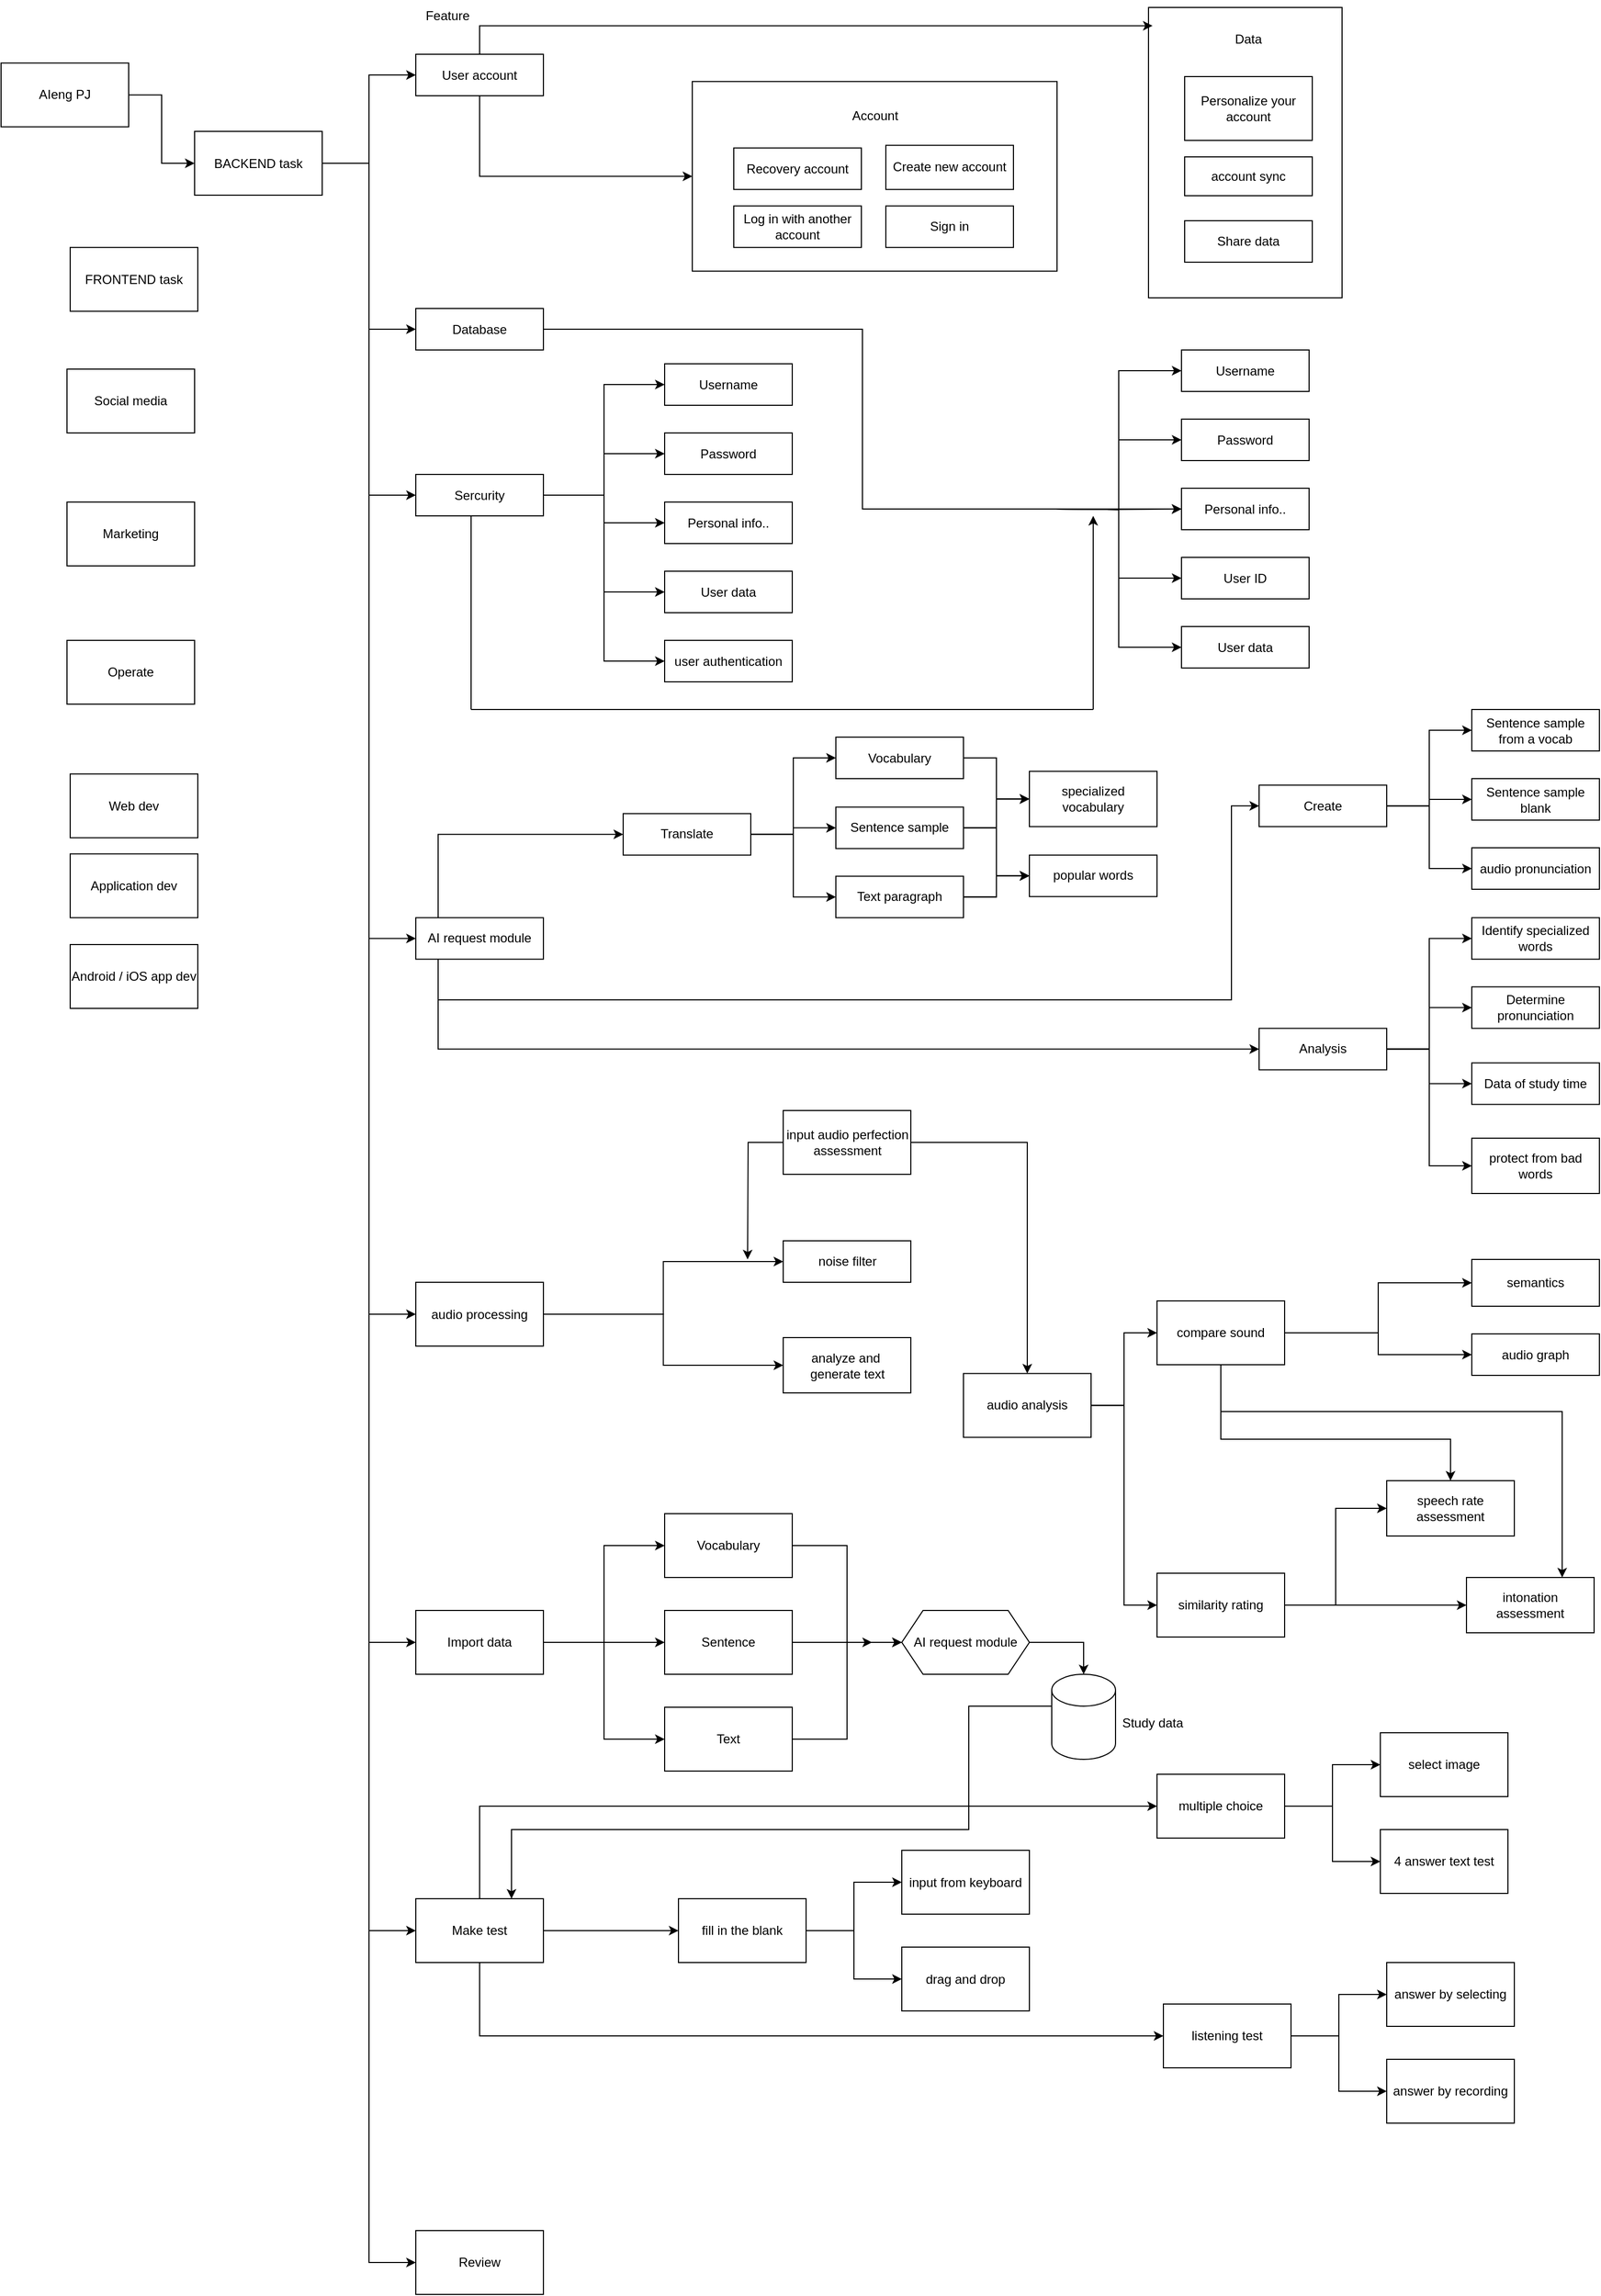 <mxfile version="24.7.5">
  <diagram name="Trang-1" id="QdVctuVh_ac5PN6VSOF_">
    <mxGraphModel grid="1" page="1" gridSize="13" guides="1" tooltips="1" connect="1" arrows="1" fold="1" pageScale="1" pageWidth="1654" pageHeight="2336" math="0" shadow="0">
      <root>
        <mxCell id="0" />
        <mxCell id="1" parent="0" />
        <mxCell id="PVKdWnAXme9dXzBZIidb-54" value="" style="rounded=0;whiteSpace=wrap;html=1;" vertex="1" parent="1">
          <mxGeometry x="676" y="98.63" width="343" height="178.25" as="geometry" />
        </mxCell>
        <mxCell id="PVKdWnAXme9dXzBZIidb-53" value="" style="rounded=0;whiteSpace=wrap;html=1;" vertex="1" parent="1">
          <mxGeometry x="1105" y="29" width="182" height="273" as="geometry" />
        </mxCell>
        <mxCell id="PVKdWnAXme9dXzBZIidb-100" style="edgeStyle=orthogonalEdgeStyle;rounded=0;orthogonalLoop=1;jettySize=auto;html=1;entryX=0;entryY=0.5;entryDx=0;entryDy=0;" edge="1" parent="1" source="PVKdWnAXme9dXzBZIidb-1" target="PVKdWnAXme9dXzBZIidb-2">
          <mxGeometry relative="1" as="geometry" />
        </mxCell>
        <mxCell id="PVKdWnAXme9dXzBZIidb-1" value="AIeng PJ" style="rounded=0;whiteSpace=wrap;html=1;" vertex="1" parent="1">
          <mxGeometry x="26" y="81.25" width="120" height="60" as="geometry" />
        </mxCell>
        <mxCell id="PVKdWnAXme9dXzBZIidb-18" style="edgeStyle=orthogonalEdgeStyle;rounded=0;orthogonalLoop=1;jettySize=auto;html=1;entryX=0;entryY=0.5;entryDx=0;entryDy=0;" edge="1" parent="1" source="PVKdWnAXme9dXzBZIidb-2" target="PVKdWnAXme9dXzBZIidb-4">
          <mxGeometry relative="1" as="geometry" />
        </mxCell>
        <mxCell id="PVKdWnAXme9dXzBZIidb-19" style="edgeStyle=orthogonalEdgeStyle;rounded=0;orthogonalLoop=1;jettySize=auto;html=1;entryX=0;entryY=0.5;entryDx=0;entryDy=0;" edge="1" parent="1" source="PVKdWnAXme9dXzBZIidb-2" target="PVKdWnAXme9dXzBZIidb-5">
          <mxGeometry relative="1" as="geometry" />
        </mxCell>
        <mxCell id="PVKdWnAXme9dXzBZIidb-21" style="edgeStyle=orthogonalEdgeStyle;rounded=0;orthogonalLoop=1;jettySize=auto;html=1;entryX=0;entryY=0.5;entryDx=0;entryDy=0;" edge="1" parent="1" source="PVKdWnAXme9dXzBZIidb-2" target="PVKdWnAXme9dXzBZIidb-8">
          <mxGeometry relative="1" as="geometry" />
        </mxCell>
        <mxCell id="PVKdWnAXme9dXzBZIidb-129" style="edgeStyle=orthogonalEdgeStyle;rounded=0;orthogonalLoop=1;jettySize=auto;html=1;entryX=0;entryY=0.5;entryDx=0;entryDy=0;" edge="1" parent="1" source="PVKdWnAXme9dXzBZIidb-2" target="PVKdWnAXme9dXzBZIidb-105">
          <mxGeometry relative="1" as="geometry" />
        </mxCell>
        <mxCell id="PVKdWnAXme9dXzBZIidb-135" style="edgeStyle=orthogonalEdgeStyle;rounded=0;orthogonalLoop=1;jettySize=auto;html=1;entryX=0;entryY=0.5;entryDx=0;entryDy=0;" edge="1" parent="1" source="PVKdWnAXme9dXzBZIidb-2" target="PVKdWnAXme9dXzBZIidb-134">
          <mxGeometry relative="1" as="geometry" />
        </mxCell>
        <mxCell id="PVKdWnAXme9dXzBZIidb-144" style="edgeStyle=orthogonalEdgeStyle;rounded=0;orthogonalLoop=1;jettySize=auto;html=1;entryX=0;entryY=0.5;entryDx=0;entryDy=0;" edge="1" parent="1" source="PVKdWnAXme9dXzBZIidb-2" target="PVKdWnAXme9dXzBZIidb-137">
          <mxGeometry relative="1" as="geometry" />
        </mxCell>
        <mxCell id="PVKdWnAXme9dXzBZIidb-169" style="edgeStyle=orthogonalEdgeStyle;rounded=0;orthogonalLoop=1;jettySize=auto;html=1;entryX=0;entryY=0.5;entryDx=0;entryDy=0;" edge="1" parent="1" source="PVKdWnAXme9dXzBZIidb-2" target="PVKdWnAXme9dXzBZIidb-149">
          <mxGeometry relative="1" as="geometry" />
        </mxCell>
        <mxCell id="PVKdWnAXme9dXzBZIidb-181" style="edgeStyle=orthogonalEdgeStyle;rounded=0;orthogonalLoop=1;jettySize=auto;html=1;entryX=0;entryY=0.5;entryDx=0;entryDy=0;" edge="1" parent="1" source="PVKdWnAXme9dXzBZIidb-2" target="PVKdWnAXme9dXzBZIidb-180">
          <mxGeometry relative="1" as="geometry" />
        </mxCell>
        <mxCell id="PVKdWnAXme9dXzBZIidb-2" value="BACKEND task" style="rounded=0;whiteSpace=wrap;html=1;" vertex="1" parent="1">
          <mxGeometry x="208" y="145.5" width="120" height="60" as="geometry" />
        </mxCell>
        <mxCell id="PVKdWnAXme9dXzBZIidb-3" value="FRONT&lt;span style=&quot;background-color: initial;&quot;&gt;END task&lt;/span&gt;" style="rounded=0;whiteSpace=wrap;html=1;" vertex="1" parent="1">
          <mxGeometry x="91" y="254.63" width="120" height="60" as="geometry" />
        </mxCell>
        <mxCell id="PVKdWnAXme9dXzBZIidb-57" style="edgeStyle=orthogonalEdgeStyle;rounded=0;orthogonalLoop=1;jettySize=auto;html=1;entryX=0.021;entryY=0.063;entryDx=0;entryDy=0;entryPerimeter=0;" edge="1" parent="1" source="PVKdWnAXme9dXzBZIidb-4" target="PVKdWnAXme9dXzBZIidb-53">
          <mxGeometry relative="1" as="geometry">
            <Array as="points">
              <mxPoint x="476" y="46" />
            </Array>
          </mxGeometry>
        </mxCell>
        <mxCell id="PVKdWnAXme9dXzBZIidb-58" style="edgeStyle=orthogonalEdgeStyle;rounded=0;orthogonalLoop=1;jettySize=auto;html=1;entryX=0;entryY=0.5;entryDx=0;entryDy=0;" edge="1" parent="1" source="PVKdWnAXme9dXzBZIidb-4" target="PVKdWnAXme9dXzBZIidb-54">
          <mxGeometry relative="1" as="geometry">
            <Array as="points">
              <mxPoint x="476" y="188" />
            </Array>
          </mxGeometry>
        </mxCell>
        <mxCell id="PVKdWnAXme9dXzBZIidb-4" value="User account" style="rounded=0;whiteSpace=wrap;html=1;" vertex="1" parent="1">
          <mxGeometry x="416" y="73" width="120" height="39" as="geometry" />
        </mxCell>
        <mxCell id="PVKdWnAXme9dXzBZIidb-63" style="edgeStyle=orthogonalEdgeStyle;rounded=0;orthogonalLoop=1;jettySize=auto;html=1;entryX=0;entryY=0.5;entryDx=0;entryDy=0;" edge="1" parent="1" source="PVKdWnAXme9dXzBZIidb-5" target="PVKdWnAXme9dXzBZIidb-59">
          <mxGeometry relative="1" as="geometry" />
        </mxCell>
        <mxCell id="PVKdWnAXme9dXzBZIidb-64" style="edgeStyle=orthogonalEdgeStyle;rounded=0;orthogonalLoop=1;jettySize=auto;html=1;entryX=0;entryY=0.5;entryDx=0;entryDy=0;" edge="1" parent="1" source="PVKdWnAXme9dXzBZIidb-5" target="PVKdWnAXme9dXzBZIidb-60">
          <mxGeometry relative="1" as="geometry" />
        </mxCell>
        <mxCell id="PVKdWnAXme9dXzBZIidb-65" style="edgeStyle=orthogonalEdgeStyle;rounded=0;orthogonalLoop=1;jettySize=auto;html=1;entryX=0;entryY=0.5;entryDx=0;entryDy=0;" edge="1" parent="1" source="PVKdWnAXme9dXzBZIidb-5" target="PVKdWnAXme9dXzBZIidb-61">
          <mxGeometry relative="1" as="geometry" />
        </mxCell>
        <mxCell id="PVKdWnAXme9dXzBZIidb-66" style="edgeStyle=orthogonalEdgeStyle;rounded=0;orthogonalLoop=1;jettySize=auto;html=1;entryX=0;entryY=0.5;entryDx=0;entryDy=0;" edge="1" parent="1" source="PVKdWnAXme9dXzBZIidb-5" target="PVKdWnAXme9dXzBZIidb-62">
          <mxGeometry relative="1" as="geometry" />
        </mxCell>
        <mxCell id="PVKdWnAXme9dXzBZIidb-82" style="edgeStyle=orthogonalEdgeStyle;rounded=0;orthogonalLoop=1;jettySize=auto;html=1;entryX=0;entryY=0.5;entryDx=0;entryDy=0;" edge="1" parent="1" source="PVKdWnAXme9dXzBZIidb-5" target="PVKdWnAXme9dXzBZIidb-81">
          <mxGeometry relative="1" as="geometry" />
        </mxCell>
        <mxCell id="PVKdWnAXme9dXzBZIidb-5" value="Sercurity" style="rounded=0;whiteSpace=wrap;html=1;" vertex="1" parent="1">
          <mxGeometry x="416" y="468" width="120" height="39" as="geometry" />
        </mxCell>
        <mxCell id="PVKdWnAXme9dXzBZIidb-6" value="Feature" style="text;html=1;align=center;verticalAlign=middle;whiteSpace=wrap;rounded=0;" vertex="1" parent="1">
          <mxGeometry x="416" y="22" width="60" height="30" as="geometry" />
        </mxCell>
        <mxCell id="PVKdWnAXme9dXzBZIidb-76" value="" style="edgeStyle=orthogonalEdgeStyle;rounded=0;orthogonalLoop=1;jettySize=auto;html=1;" edge="1" parent="1" target="PVKdWnAXme9dXzBZIidb-73">
          <mxGeometry relative="1" as="geometry">
            <mxPoint x="1017" y="500.5" as="sourcePoint" />
          </mxGeometry>
        </mxCell>
        <mxCell id="PVKdWnAXme9dXzBZIidb-77" style="edgeStyle=orthogonalEdgeStyle;rounded=0;orthogonalLoop=1;jettySize=auto;html=1;entryX=0;entryY=0.5;entryDx=0;entryDy=0;" edge="1" parent="1" target="PVKdWnAXme9dXzBZIidb-72">
          <mxGeometry relative="1" as="geometry">
            <mxPoint x="1017" y="500.556" as="sourcePoint" />
          </mxGeometry>
        </mxCell>
        <mxCell id="PVKdWnAXme9dXzBZIidb-78" style="edgeStyle=orthogonalEdgeStyle;rounded=0;orthogonalLoop=1;jettySize=auto;html=1;entryX=0;entryY=0.5;entryDx=0;entryDy=0;" edge="1" parent="1" target="PVKdWnAXme9dXzBZIidb-71">
          <mxGeometry relative="1" as="geometry">
            <mxPoint x="1017" y="500.556" as="sourcePoint" />
          </mxGeometry>
        </mxCell>
        <mxCell id="PVKdWnAXme9dXzBZIidb-79" style="edgeStyle=orthogonalEdgeStyle;rounded=0;orthogonalLoop=1;jettySize=auto;html=1;entryX=0;entryY=0.5;entryDx=0;entryDy=0;" edge="1" parent="1" target="PVKdWnAXme9dXzBZIidb-74">
          <mxGeometry relative="1" as="geometry">
            <mxPoint x="1017" y="500.556" as="sourcePoint" />
          </mxGeometry>
        </mxCell>
        <mxCell id="PVKdWnAXme9dXzBZIidb-80" style="edgeStyle=orthogonalEdgeStyle;rounded=0;orthogonalLoop=1;jettySize=auto;html=1;entryX=0;entryY=0.5;entryDx=0;entryDy=0;" edge="1" parent="1" target="PVKdWnAXme9dXzBZIidb-75">
          <mxGeometry relative="1" as="geometry">
            <mxPoint x="1017" y="500.556" as="sourcePoint" />
          </mxGeometry>
        </mxCell>
        <mxCell id="PVKdWnAXme9dXzBZIidb-22" style="edgeStyle=orthogonalEdgeStyle;rounded=0;orthogonalLoop=1;jettySize=auto;html=1;entryX=0;entryY=0.5;entryDx=0;entryDy=0;" edge="1" parent="1" source="PVKdWnAXme9dXzBZIidb-8" target="PVKdWnAXme9dXzBZIidb-9">
          <mxGeometry relative="1" as="geometry">
            <Array as="points">
              <mxPoint x="437" y="806" />
            </Array>
          </mxGeometry>
        </mxCell>
        <mxCell id="PVKdWnAXme9dXzBZIidb-23" style="edgeStyle=orthogonalEdgeStyle;rounded=0;orthogonalLoop=1;jettySize=auto;html=1;entryX=0;entryY=0.5;entryDx=0;entryDy=0;" edge="1" parent="1" source="PVKdWnAXme9dXzBZIidb-8" target="PVKdWnAXme9dXzBZIidb-13">
          <mxGeometry relative="1" as="geometry">
            <Array as="points">
              <mxPoint x="437" y="962" />
              <mxPoint x="1183" y="962" />
              <mxPoint x="1183" y="780" />
            </Array>
          </mxGeometry>
        </mxCell>
        <mxCell id="PVKdWnAXme9dXzBZIidb-38" style="edgeStyle=orthogonalEdgeStyle;rounded=0;orthogonalLoop=1;jettySize=auto;html=1;entryX=0;entryY=0.5;entryDx=0;entryDy=0;" edge="1" parent="1" source="PVKdWnAXme9dXzBZIidb-8" target="PVKdWnAXme9dXzBZIidb-34">
          <mxGeometry relative="1" as="geometry">
            <Array as="points">
              <mxPoint x="437" y="1008" />
            </Array>
          </mxGeometry>
        </mxCell>
        <mxCell id="PVKdWnAXme9dXzBZIidb-8" value="AI request module" style="rounded=0;whiteSpace=wrap;html=1;" vertex="1" parent="1">
          <mxGeometry x="416" y="884.75" width="120" height="39" as="geometry" />
        </mxCell>
        <mxCell id="PVKdWnAXme9dXzBZIidb-25" style="edgeStyle=orthogonalEdgeStyle;rounded=0;orthogonalLoop=1;jettySize=auto;html=1;entryX=0;entryY=0.5;entryDx=0;entryDy=0;" edge="1" parent="1" source="PVKdWnAXme9dXzBZIidb-9" target="PVKdWnAXme9dXzBZIidb-11">
          <mxGeometry relative="1" as="geometry" />
        </mxCell>
        <mxCell id="PVKdWnAXme9dXzBZIidb-26" style="edgeStyle=orthogonalEdgeStyle;rounded=0;orthogonalLoop=1;jettySize=auto;html=1;entryX=0;entryY=0.5;entryDx=0;entryDy=0;" edge="1" parent="1" source="PVKdWnAXme9dXzBZIidb-9" target="PVKdWnAXme9dXzBZIidb-12">
          <mxGeometry relative="1" as="geometry" />
        </mxCell>
        <mxCell id="PVKdWnAXme9dXzBZIidb-42" style="edgeStyle=orthogonalEdgeStyle;rounded=0;orthogonalLoop=1;jettySize=auto;html=1;entryX=0;entryY=0.5;entryDx=0;entryDy=0;" edge="1" parent="1" source="PVKdWnAXme9dXzBZIidb-9" target="PVKdWnAXme9dXzBZIidb-10">
          <mxGeometry relative="1" as="geometry" />
        </mxCell>
        <mxCell id="PVKdWnAXme9dXzBZIidb-9" value="Translate" style="rounded=0;whiteSpace=wrap;html=1;" vertex="1" parent="1">
          <mxGeometry x="611" y="786.88" width="120" height="39" as="geometry" />
        </mxCell>
        <mxCell id="PVKdWnAXme9dXzBZIidb-87" style="edgeStyle=orthogonalEdgeStyle;rounded=0;orthogonalLoop=1;jettySize=auto;html=1;" edge="1" parent="1" source="PVKdWnAXme9dXzBZIidb-10" target="PVKdWnAXme9dXzBZIidb-85">
          <mxGeometry relative="1" as="geometry" />
        </mxCell>
        <mxCell id="PVKdWnAXme9dXzBZIidb-88" style="edgeStyle=orthogonalEdgeStyle;rounded=0;orthogonalLoop=1;jettySize=auto;html=1;entryX=0;entryY=0.5;entryDx=0;entryDy=0;" edge="1" parent="1" source="PVKdWnAXme9dXzBZIidb-10" target="PVKdWnAXme9dXzBZIidb-86">
          <mxGeometry relative="1" as="geometry" />
        </mxCell>
        <mxCell id="PVKdWnAXme9dXzBZIidb-10" value="Vocabulary" style="rounded=0;whiteSpace=wrap;html=1;" vertex="1" parent="1">
          <mxGeometry x="811" y="715" width="120" height="39" as="geometry" />
        </mxCell>
        <mxCell id="PVKdWnAXme9dXzBZIidb-89" style="edgeStyle=orthogonalEdgeStyle;rounded=0;orthogonalLoop=1;jettySize=auto;html=1;entryX=0;entryY=0.5;entryDx=0;entryDy=0;" edge="1" parent="1" source="PVKdWnAXme9dXzBZIidb-11" target="PVKdWnAXme9dXzBZIidb-85">
          <mxGeometry relative="1" as="geometry" />
        </mxCell>
        <mxCell id="PVKdWnAXme9dXzBZIidb-90" style="edgeStyle=orthogonalEdgeStyle;rounded=0;orthogonalLoop=1;jettySize=auto;html=1;entryX=0;entryY=0.5;entryDx=0;entryDy=0;" edge="1" parent="1" source="PVKdWnAXme9dXzBZIidb-11" target="PVKdWnAXme9dXzBZIidb-86">
          <mxGeometry relative="1" as="geometry" />
        </mxCell>
        <mxCell id="PVKdWnAXme9dXzBZIidb-11" value="Sentence sample" style="rounded=0;whiteSpace=wrap;html=1;" vertex="1" parent="1">
          <mxGeometry x="811" y="780.75" width="120" height="39" as="geometry" />
        </mxCell>
        <mxCell id="PVKdWnAXme9dXzBZIidb-91" style="edgeStyle=orthogonalEdgeStyle;rounded=0;orthogonalLoop=1;jettySize=auto;html=1;entryX=0;entryY=0.5;entryDx=0;entryDy=0;" edge="1" parent="1" source="PVKdWnAXme9dXzBZIidb-12" target="PVKdWnAXme9dXzBZIidb-86">
          <mxGeometry relative="1" as="geometry" />
        </mxCell>
        <mxCell id="PVKdWnAXme9dXzBZIidb-92" style="edgeStyle=orthogonalEdgeStyle;rounded=0;orthogonalLoop=1;jettySize=auto;html=1;entryX=0;entryY=0.5;entryDx=0;entryDy=0;" edge="1" parent="1" source="PVKdWnAXme9dXzBZIidb-12" target="PVKdWnAXme9dXzBZIidb-85">
          <mxGeometry relative="1" as="geometry" />
        </mxCell>
        <mxCell id="PVKdWnAXme9dXzBZIidb-12" value="Text paragraph" style="rounded=0;whiteSpace=wrap;html=1;" vertex="1" parent="1">
          <mxGeometry x="811" y="845.75" width="120" height="39" as="geometry" />
        </mxCell>
        <mxCell id="PVKdWnAXme9dXzBZIidb-27" style="edgeStyle=orthogonalEdgeStyle;rounded=0;orthogonalLoop=1;jettySize=auto;html=1;entryX=0;entryY=0.5;entryDx=0;entryDy=0;" edge="1" parent="1" source="PVKdWnAXme9dXzBZIidb-13" target="PVKdWnAXme9dXzBZIidb-15">
          <mxGeometry relative="1" as="geometry" />
        </mxCell>
        <mxCell id="PVKdWnAXme9dXzBZIidb-28" style="edgeStyle=orthogonalEdgeStyle;rounded=0;orthogonalLoop=1;jettySize=auto;html=1;entryX=0;entryY=0.5;entryDx=0;entryDy=0;" edge="1" parent="1" source="PVKdWnAXme9dXzBZIidb-13" target="PVKdWnAXme9dXzBZIidb-14">
          <mxGeometry relative="1" as="geometry" />
        </mxCell>
        <mxCell id="PVKdWnAXme9dXzBZIidb-29" style="edgeStyle=orthogonalEdgeStyle;rounded=0;orthogonalLoop=1;jettySize=auto;html=1;entryX=0;entryY=0.5;entryDx=0;entryDy=0;" edge="1" parent="1" source="PVKdWnAXme9dXzBZIidb-13" target="PVKdWnAXme9dXzBZIidb-17">
          <mxGeometry relative="1" as="geometry" />
        </mxCell>
        <mxCell id="PVKdWnAXme9dXzBZIidb-13" value="Create" style="rounded=0;whiteSpace=wrap;html=1;" vertex="1" parent="1">
          <mxGeometry x="1209" y="760.13" width="120" height="39" as="geometry" />
        </mxCell>
        <mxCell id="PVKdWnAXme9dXzBZIidb-14" value="Sentence sample&lt;div&gt;from a vocab&lt;/div&gt;" style="rounded=0;whiteSpace=wrap;html=1;" vertex="1" parent="1">
          <mxGeometry x="1409" y="689" width="120" height="39" as="geometry" />
        </mxCell>
        <mxCell id="PVKdWnAXme9dXzBZIidb-15" value="Sentence sample&lt;div&gt;blank&lt;/div&gt;" style="rounded=0;whiteSpace=wrap;html=1;" vertex="1" parent="1">
          <mxGeometry x="1409" y="754" width="120" height="39" as="geometry" />
        </mxCell>
        <mxCell id="PVKdWnAXme9dXzBZIidb-17" value="audio pronunciation" style="rounded=0;whiteSpace=wrap;html=1;" vertex="1" parent="1">
          <mxGeometry x="1409" y="819" width="120" height="39" as="geometry" />
        </mxCell>
        <mxCell id="PVKdWnAXme9dXzBZIidb-30" value="Identify specialized words" style="rounded=0;whiteSpace=wrap;html=1;" vertex="1" parent="1">
          <mxGeometry x="1409" y="884.75" width="120" height="39" as="geometry" />
        </mxCell>
        <mxCell id="PVKdWnAXme9dXzBZIidb-32" value="Determine pronunciation" style="rounded=0;whiteSpace=wrap;html=1;" vertex="1" parent="1">
          <mxGeometry x="1409" y="949.75" width="120" height="39" as="geometry" />
        </mxCell>
        <mxCell id="PVKdWnAXme9dXzBZIidb-35" style="edgeStyle=orthogonalEdgeStyle;rounded=0;orthogonalLoop=1;jettySize=auto;html=1;entryX=0;entryY=0.5;entryDx=0;entryDy=0;" edge="1" parent="1" source="PVKdWnAXme9dXzBZIidb-34" target="PVKdWnAXme9dXzBZIidb-30">
          <mxGeometry relative="1" as="geometry" />
        </mxCell>
        <mxCell id="PVKdWnAXme9dXzBZIidb-36" style="edgeStyle=orthogonalEdgeStyle;rounded=0;orthogonalLoop=1;jettySize=auto;html=1;entryX=0;entryY=0.5;entryDx=0;entryDy=0;" edge="1" parent="1" source="PVKdWnAXme9dXzBZIidb-34" target="PVKdWnAXme9dXzBZIidb-32">
          <mxGeometry relative="1" as="geometry" />
        </mxCell>
        <mxCell id="PVKdWnAXme9dXzBZIidb-41" style="edgeStyle=orthogonalEdgeStyle;rounded=0;orthogonalLoop=1;jettySize=auto;html=1;entryX=0;entryY=0.5;entryDx=0;entryDy=0;" edge="1" parent="1" source="PVKdWnAXme9dXzBZIidb-34" target="PVKdWnAXme9dXzBZIidb-39">
          <mxGeometry relative="1" as="geometry" />
        </mxCell>
        <mxCell id="PVKdWnAXme9dXzBZIidb-84" style="edgeStyle=orthogonalEdgeStyle;rounded=0;orthogonalLoop=1;jettySize=auto;html=1;entryX=0;entryY=0.5;entryDx=0;entryDy=0;" edge="1" parent="1" source="PVKdWnAXme9dXzBZIidb-34" target="PVKdWnAXme9dXzBZIidb-83">
          <mxGeometry relative="1" as="geometry" />
        </mxCell>
        <mxCell id="PVKdWnAXme9dXzBZIidb-34" value="Analysis" style="rounded=0;whiteSpace=wrap;html=1;" vertex="1" parent="1">
          <mxGeometry x="1209" y="988.75" width="120" height="39" as="geometry" />
        </mxCell>
        <mxCell id="PVKdWnAXme9dXzBZIidb-39" value="Data of study time" style="rounded=0;whiteSpace=wrap;html=1;" vertex="1" parent="1">
          <mxGeometry x="1409" y="1021.25" width="120" height="39" as="geometry" />
        </mxCell>
        <mxCell id="PVKdWnAXme9dXzBZIidb-43" value="Create new account" style="rounded=0;whiteSpace=wrap;html=1;" vertex="1" parent="1">
          <mxGeometry x="858" y="158.63" width="120" height="41.5" as="geometry" />
        </mxCell>
        <mxCell id="PVKdWnAXme9dXzBZIidb-44" value="Sign in" style="rounded=0;whiteSpace=wrap;html=1;" vertex="1" parent="1">
          <mxGeometry x="858" y="215.63" width="120" height="39" as="geometry" />
        </mxCell>
        <mxCell id="PVKdWnAXme9dXzBZIidb-45" value="Recovery account" style="rounded=0;whiteSpace=wrap;html=1;" vertex="1" parent="1">
          <mxGeometry x="715" y="161.13" width="120" height="39" as="geometry" />
        </mxCell>
        <mxCell id="PVKdWnAXme9dXzBZIidb-46" value="Log in with another account" style="rounded=0;whiteSpace=wrap;html=1;" vertex="1" parent="1">
          <mxGeometry x="715" y="215.63" width="120" height="39" as="geometry" />
        </mxCell>
        <mxCell id="PVKdWnAXme9dXzBZIidb-47" value="Personalize your account" style="rounded=0;whiteSpace=wrap;html=1;" vertex="1" parent="1">
          <mxGeometry x="1139" y="94" width="120" height="60" as="geometry" />
        </mxCell>
        <mxCell id="PVKdWnAXme9dXzBZIidb-48" value="account sync" style="rounded=0;whiteSpace=wrap;html=1;" vertex="1" parent="1">
          <mxGeometry x="1139" y="169.5" width="120" height="36.5" as="geometry" />
        </mxCell>
        <mxCell id="PVKdWnAXme9dXzBZIidb-49" value="Share data" style="rounded=0;whiteSpace=wrap;html=1;" vertex="1" parent="1">
          <mxGeometry x="1139" y="229.5" width="120" height="39" as="geometry" />
        </mxCell>
        <mxCell id="PVKdWnAXme9dXzBZIidb-55" value="Account" style="text;html=1;align=center;verticalAlign=middle;whiteSpace=wrap;rounded=0;" vertex="1" parent="1">
          <mxGeometry x="807.75" y="116.13" width="79.5" height="30" as="geometry" />
        </mxCell>
        <mxCell id="PVKdWnAXme9dXzBZIidb-56" value="Data" style="text;html=1;align=center;verticalAlign=middle;whiteSpace=wrap;rounded=0;" vertex="1" parent="1">
          <mxGeometry x="1159.25" y="44" width="79.5" height="30" as="geometry" />
        </mxCell>
        <mxCell id="PVKdWnAXme9dXzBZIidb-59" value="Username" style="rounded=0;whiteSpace=wrap;html=1;" vertex="1" parent="1">
          <mxGeometry x="650" y="364" width="120" height="39" as="geometry" />
        </mxCell>
        <mxCell id="PVKdWnAXme9dXzBZIidb-60" value="Password" style="rounded=0;whiteSpace=wrap;html=1;" vertex="1" parent="1">
          <mxGeometry x="650" y="429" width="120" height="39" as="geometry" />
        </mxCell>
        <mxCell id="PVKdWnAXme9dXzBZIidb-61" value="Personal info.." style="rounded=0;whiteSpace=wrap;html=1;" vertex="1" parent="1">
          <mxGeometry x="650" y="494" width="120" height="39" as="geometry" />
        </mxCell>
        <mxCell id="PVKdWnAXme9dXzBZIidb-62" value="User data" style="rounded=0;whiteSpace=wrap;html=1;" vertex="1" parent="1">
          <mxGeometry x="650" y="559" width="120" height="39" as="geometry" />
        </mxCell>
        <mxCell id="PVKdWnAXme9dXzBZIidb-71" value="Username" style="rounded=0;whiteSpace=wrap;html=1;" vertex="1" parent="1">
          <mxGeometry x="1136" y="351" width="120" height="39" as="geometry" />
        </mxCell>
        <mxCell id="PVKdWnAXme9dXzBZIidb-72" value="Password" style="rounded=0;whiteSpace=wrap;html=1;" vertex="1" parent="1">
          <mxGeometry x="1136" y="416" width="120" height="39" as="geometry" />
        </mxCell>
        <mxCell id="PVKdWnAXme9dXzBZIidb-73" value="Personal info.." style="rounded=0;whiteSpace=wrap;html=1;" vertex="1" parent="1">
          <mxGeometry x="1136" y="481" width="120" height="39" as="geometry" />
        </mxCell>
        <mxCell id="PVKdWnAXme9dXzBZIidb-74" value="User ID" style="rounded=0;whiteSpace=wrap;html=1;" vertex="1" parent="1">
          <mxGeometry x="1136" y="546" width="120" height="39" as="geometry" />
        </mxCell>
        <mxCell id="PVKdWnAXme9dXzBZIidb-75" value="User data" style="rounded=0;whiteSpace=wrap;html=1;" vertex="1" parent="1">
          <mxGeometry x="1136" y="611" width="120" height="39" as="geometry" />
        </mxCell>
        <mxCell id="PVKdWnAXme9dXzBZIidb-81" value="user authentication" style="rounded=0;whiteSpace=wrap;html=1;" vertex="1" parent="1">
          <mxGeometry x="650" y="624" width="120" height="39" as="geometry" />
        </mxCell>
        <mxCell id="PVKdWnAXme9dXzBZIidb-83" value="protect from bad words" style="rounded=0;whiteSpace=wrap;html=1;" vertex="1" parent="1">
          <mxGeometry x="1409" y="1092" width="120" height="52" as="geometry" />
        </mxCell>
        <mxCell id="PVKdWnAXme9dXzBZIidb-85" value="specialized vocabulary" style="rounded=0;whiteSpace=wrap;html=1;" vertex="1" parent="1">
          <mxGeometry x="993" y="747.13" width="120" height="52" as="geometry" />
        </mxCell>
        <mxCell id="PVKdWnAXme9dXzBZIidb-86" value="popular words" style="rounded=0;whiteSpace=wrap;html=1;" vertex="1" parent="1">
          <mxGeometry x="993" y="825.88" width="120" height="39" as="geometry" />
        </mxCell>
        <mxCell id="PVKdWnAXme9dXzBZIidb-94" value="" style="endArrow=classic;html=1;rounded=0;" edge="1" parent="1">
          <mxGeometry width="50" height="50" relative="1" as="geometry">
            <mxPoint x="1053" y="689" as="sourcePoint" />
            <mxPoint x="1053" y="507" as="targetPoint" />
          </mxGeometry>
        </mxCell>
        <mxCell id="PVKdWnAXme9dXzBZIidb-98" value="" style="endArrow=none;html=1;rounded=0;" edge="1" parent="1">
          <mxGeometry width="50" height="50" relative="1" as="geometry">
            <mxPoint x="468" y="689" as="sourcePoint" />
            <mxPoint x="1053" y="689" as="targetPoint" />
          </mxGeometry>
        </mxCell>
        <mxCell id="PVKdWnAXme9dXzBZIidb-99" value="" style="endArrow=none;html=1;rounded=0;" edge="1" parent="1">
          <mxGeometry width="50" height="50" relative="1" as="geometry">
            <mxPoint x="468" y="689" as="sourcePoint" />
            <mxPoint x="468" y="507" as="targetPoint" />
          </mxGeometry>
        </mxCell>
        <mxCell id="PVKdWnAXme9dXzBZIidb-101" value="noise filter" style="rounded=0;whiteSpace=wrap;html=1;" vertex="1" parent="1">
          <mxGeometry x="761.5" y="1188.5" width="120" height="39" as="geometry" />
        </mxCell>
        <mxCell id="PVKdWnAXme9dXzBZIidb-113" style="edgeStyle=orthogonalEdgeStyle;rounded=0;orthogonalLoop=1;jettySize=auto;html=1;entryX=0;entryY=0.5;entryDx=0;entryDy=0;" edge="1" parent="1" source="PVKdWnAXme9dXzBZIidb-102" target="PVKdWnAXme9dXzBZIidb-103">
          <mxGeometry relative="1" as="geometry" />
        </mxCell>
        <mxCell id="PVKdWnAXme9dXzBZIidb-114" style="edgeStyle=orthogonalEdgeStyle;rounded=0;orthogonalLoop=1;jettySize=auto;html=1;entryX=0;entryY=0.5;entryDx=0;entryDy=0;" edge="1" parent="1" source="PVKdWnAXme9dXzBZIidb-102" target="PVKdWnAXme9dXzBZIidb-104">
          <mxGeometry relative="1" as="geometry" />
        </mxCell>
        <mxCell id="PVKdWnAXme9dXzBZIidb-102" value="audio analysis" style="rounded=0;whiteSpace=wrap;html=1;" vertex="1" parent="1">
          <mxGeometry x="931" y="1313.25" width="120" height="60" as="geometry" />
        </mxCell>
        <mxCell id="PVKdWnAXme9dXzBZIidb-115" style="edgeStyle=orthogonalEdgeStyle;rounded=0;orthogonalLoop=1;jettySize=auto;html=1;entryX=0;entryY=0.5;entryDx=0;entryDy=0;" edge="1" parent="1" source="PVKdWnAXme9dXzBZIidb-103" target="PVKdWnAXme9dXzBZIidb-109">
          <mxGeometry relative="1" as="geometry" />
        </mxCell>
        <mxCell id="PVKdWnAXme9dXzBZIidb-116" style="edgeStyle=orthogonalEdgeStyle;rounded=0;orthogonalLoop=1;jettySize=auto;html=1;" edge="1" parent="1" source="PVKdWnAXme9dXzBZIidb-103" target="PVKdWnAXme9dXzBZIidb-110">
          <mxGeometry relative="1" as="geometry" />
        </mxCell>
        <mxCell id="PVKdWnAXme9dXzBZIidb-117" style="edgeStyle=orthogonalEdgeStyle;rounded=0;orthogonalLoop=1;jettySize=auto;html=1;entryX=0.75;entryY=0;entryDx=0;entryDy=0;" edge="1" parent="1" source="PVKdWnAXme9dXzBZIidb-103" target="PVKdWnAXme9dXzBZIidb-106">
          <mxGeometry relative="1" as="geometry">
            <Array as="points">
              <mxPoint x="1173" y="1349" />
              <mxPoint x="1494" y="1349" />
            </Array>
          </mxGeometry>
        </mxCell>
        <mxCell id="PVKdWnAXme9dXzBZIidb-132" style="edgeStyle=orthogonalEdgeStyle;rounded=0;orthogonalLoop=1;jettySize=auto;html=1;entryX=0.5;entryY=0;entryDx=0;entryDy=0;" edge="1" parent="1" source="PVKdWnAXme9dXzBZIidb-103" target="PVKdWnAXme9dXzBZIidb-107">
          <mxGeometry relative="1" as="geometry">
            <Array as="points">
              <mxPoint x="1173" y="1375" />
              <mxPoint x="1389" y="1375" />
            </Array>
          </mxGeometry>
        </mxCell>
        <mxCell id="PVKdWnAXme9dXzBZIidb-103" value="compare sound" style="rounded=0;whiteSpace=wrap;html=1;" vertex="1" parent="1">
          <mxGeometry x="1113" y="1245" width="120" height="60" as="geometry" />
        </mxCell>
        <mxCell id="PVKdWnAXme9dXzBZIidb-130" style="edgeStyle=orthogonalEdgeStyle;rounded=0;orthogonalLoop=1;jettySize=auto;html=1;entryX=0;entryY=0.5;entryDx=0;entryDy=0;" edge="1" parent="1" source="PVKdWnAXme9dXzBZIidb-104" target="PVKdWnAXme9dXzBZIidb-106">
          <mxGeometry relative="1" as="geometry" />
        </mxCell>
        <mxCell id="PVKdWnAXme9dXzBZIidb-104" value="similarity rating" style="rounded=0;whiteSpace=wrap;html=1;" vertex="1" parent="1">
          <mxGeometry x="1113" y="1501" width="120" height="60" as="geometry" />
        </mxCell>
        <mxCell id="PVKdWnAXme9dXzBZIidb-123" style="edgeStyle=orthogonalEdgeStyle;rounded=0;orthogonalLoop=1;jettySize=auto;html=1;entryX=0;entryY=0.5;entryDx=0;entryDy=0;" edge="1" parent="1" source="PVKdWnAXme9dXzBZIidb-105" target="PVKdWnAXme9dXzBZIidb-101">
          <mxGeometry relative="1" as="geometry" />
        </mxCell>
        <mxCell id="PVKdWnAXme9dXzBZIidb-124" style="edgeStyle=orthogonalEdgeStyle;rounded=0;orthogonalLoop=1;jettySize=auto;html=1;" edge="1" parent="1" source="PVKdWnAXme9dXzBZIidb-105" target="PVKdWnAXme9dXzBZIidb-108">
          <mxGeometry relative="1" as="geometry" />
        </mxCell>
        <mxCell id="PVKdWnAXme9dXzBZIidb-105" value="audio processing" style="rounded=0;whiteSpace=wrap;html=1;" vertex="1" parent="1">
          <mxGeometry x="416" y="1227.5" width="120" height="60" as="geometry" />
        </mxCell>
        <mxCell id="PVKdWnAXme9dXzBZIidb-106" value="intonation assessment" style="rounded=0;whiteSpace=wrap;html=1;" vertex="1" parent="1">
          <mxGeometry x="1404" y="1505" width="120" height="52" as="geometry" />
        </mxCell>
        <mxCell id="PVKdWnAXme9dXzBZIidb-107" value="speech rate assessment" style="rounded=0;whiteSpace=wrap;html=1;" vertex="1" parent="1">
          <mxGeometry x="1329" y="1414" width="120" height="52" as="geometry" />
        </mxCell>
        <mxCell id="PVKdWnAXme9dXzBZIidb-108" value="analyze and&amp;nbsp;&lt;div&gt;generate text&lt;/div&gt;" style="rounded=0;whiteSpace=wrap;html=1;" vertex="1" parent="1">
          <mxGeometry x="761.5" y="1279.5" width="120" height="52" as="geometry" />
        </mxCell>
        <mxCell id="PVKdWnAXme9dXzBZIidb-109" value="semantics" style="rounded=0;whiteSpace=wrap;html=1;" vertex="1" parent="1">
          <mxGeometry x="1409" y="1206" width="120" height="44" as="geometry" />
        </mxCell>
        <mxCell id="PVKdWnAXme9dXzBZIidb-110" value="audio graph" style="rounded=0;whiteSpace=wrap;html=1;" vertex="1" parent="1">
          <mxGeometry x="1409" y="1276" width="120" height="39" as="geometry" />
        </mxCell>
        <mxCell id="PVKdWnAXme9dXzBZIidb-127" style="edgeStyle=orthogonalEdgeStyle;rounded=0;orthogonalLoop=1;jettySize=auto;html=1;" edge="1" parent="1" source="PVKdWnAXme9dXzBZIidb-125">
          <mxGeometry relative="1" as="geometry">
            <mxPoint x="728.0" y="1206.0" as="targetPoint" />
          </mxGeometry>
        </mxCell>
        <mxCell id="PVKdWnAXme9dXzBZIidb-128" style="edgeStyle=orthogonalEdgeStyle;rounded=0;orthogonalLoop=1;jettySize=auto;html=1;" edge="1" parent="1" source="PVKdWnAXme9dXzBZIidb-125" target="PVKdWnAXme9dXzBZIidb-102">
          <mxGeometry relative="1" as="geometry" />
        </mxCell>
        <mxCell id="PVKdWnAXme9dXzBZIidb-125" value="input audio perfection assessment" style="rounded=0;whiteSpace=wrap;html=1;" vertex="1" parent="1">
          <mxGeometry x="761.5" y="1066" width="120" height="60" as="geometry" />
        </mxCell>
        <mxCell id="PVKdWnAXme9dXzBZIidb-131" style="edgeStyle=orthogonalEdgeStyle;rounded=0;orthogonalLoop=1;jettySize=auto;html=1;entryX=0;entryY=0.5;entryDx=0;entryDy=0;" edge="1" parent="1" source="PVKdWnAXme9dXzBZIidb-104" target="PVKdWnAXme9dXzBZIidb-107">
          <mxGeometry relative="1" as="geometry" />
        </mxCell>
        <mxCell id="PVKdWnAXme9dXzBZIidb-136" style="edgeStyle=orthogonalEdgeStyle;rounded=0;orthogonalLoop=1;jettySize=auto;html=1;entryX=0;entryY=0.5;entryDx=0;entryDy=0;" edge="1" parent="1" source="PVKdWnAXme9dXzBZIidb-134" target="PVKdWnAXme9dXzBZIidb-73">
          <mxGeometry relative="1" as="geometry" />
        </mxCell>
        <mxCell id="PVKdWnAXme9dXzBZIidb-134" value="Database" style="rounded=0;whiteSpace=wrap;html=1;" vertex="1" parent="1">
          <mxGeometry x="416" y="312" width="120" height="39" as="geometry" />
        </mxCell>
        <mxCell id="PVKdWnAXme9dXzBZIidb-141" style="edgeStyle=orthogonalEdgeStyle;rounded=0;orthogonalLoop=1;jettySize=auto;html=1;entryX=0;entryY=0.5;entryDx=0;entryDy=0;" edge="1" parent="1" source="PVKdWnAXme9dXzBZIidb-137" target="PVKdWnAXme9dXzBZIidb-138">
          <mxGeometry relative="1" as="geometry" />
        </mxCell>
        <mxCell id="PVKdWnAXme9dXzBZIidb-142" style="edgeStyle=orthogonalEdgeStyle;rounded=0;orthogonalLoop=1;jettySize=auto;html=1;" edge="1" parent="1" source="PVKdWnAXme9dXzBZIidb-137" target="PVKdWnAXme9dXzBZIidb-139">
          <mxGeometry relative="1" as="geometry" />
        </mxCell>
        <mxCell id="PVKdWnAXme9dXzBZIidb-143" style="edgeStyle=orthogonalEdgeStyle;rounded=0;orthogonalLoop=1;jettySize=auto;html=1;entryX=0;entryY=0.5;entryDx=0;entryDy=0;" edge="1" parent="1" source="PVKdWnAXme9dXzBZIidb-137" target="PVKdWnAXme9dXzBZIidb-140">
          <mxGeometry relative="1" as="geometry" />
        </mxCell>
        <mxCell id="PVKdWnAXme9dXzBZIidb-137" value="Import data" style="rounded=0;whiteSpace=wrap;html=1;" vertex="1" parent="1">
          <mxGeometry x="416" y="1536" width="120" height="60" as="geometry" />
        </mxCell>
        <mxCell id="PVKdWnAXme9dXzBZIidb-146" style="edgeStyle=orthogonalEdgeStyle;rounded=0;orthogonalLoop=1;jettySize=auto;html=1;entryX=0;entryY=0.5;entryDx=0;entryDy=0;" edge="1" parent="1" source="PVKdWnAXme9dXzBZIidb-138" target="PVKdWnAXme9dXzBZIidb-145">
          <mxGeometry relative="1" as="geometry" />
        </mxCell>
        <mxCell id="PVKdWnAXme9dXzBZIidb-138" value="Vocabulary" style="rounded=0;whiteSpace=wrap;html=1;" vertex="1" parent="1">
          <mxGeometry x="650" y="1445" width="120" height="60" as="geometry" />
        </mxCell>
        <mxCell id="PVKdWnAXme9dXzBZIidb-147" style="edgeStyle=orthogonalEdgeStyle;rounded=0;orthogonalLoop=1;jettySize=auto;html=1;" edge="1" parent="1" source="PVKdWnAXme9dXzBZIidb-139">
          <mxGeometry relative="1" as="geometry">
            <mxPoint x="845" y="1566" as="targetPoint" />
          </mxGeometry>
        </mxCell>
        <mxCell id="PVKdWnAXme9dXzBZIidb-139" value="Sentence" style="rounded=0;whiteSpace=wrap;html=1;" vertex="1" parent="1">
          <mxGeometry x="650" y="1536" width="120" height="60" as="geometry" />
        </mxCell>
        <mxCell id="PVKdWnAXme9dXzBZIidb-148" style="edgeStyle=orthogonalEdgeStyle;rounded=0;orthogonalLoop=1;jettySize=auto;html=1;entryX=0;entryY=0.5;entryDx=0;entryDy=0;" edge="1" parent="1" source="PVKdWnAXme9dXzBZIidb-140" target="PVKdWnAXme9dXzBZIidb-145">
          <mxGeometry relative="1" as="geometry" />
        </mxCell>
        <mxCell id="PVKdWnAXme9dXzBZIidb-140" value="Text" style="rounded=0;whiteSpace=wrap;html=1;" vertex="1" parent="1">
          <mxGeometry x="650" y="1627" width="120" height="60" as="geometry" />
        </mxCell>
        <mxCell id="PVKdWnAXme9dXzBZIidb-145" value="AI request module" style="shape=hexagon;perimeter=hexagonPerimeter2;whiteSpace=wrap;html=1;fixedSize=1;" vertex="1" parent="1">
          <mxGeometry x="873" y="1536" width="120" height="60" as="geometry" />
        </mxCell>
        <mxCell id="PVKdWnAXme9dXzBZIidb-166" style="edgeStyle=orthogonalEdgeStyle;rounded=0;orthogonalLoop=1;jettySize=auto;html=1;entryX=0;entryY=0.5;entryDx=0;entryDy=0;" edge="1" parent="1" source="PVKdWnAXme9dXzBZIidb-149" target="PVKdWnAXme9dXzBZIidb-153">
          <mxGeometry relative="1" as="geometry">
            <Array as="points">
              <mxPoint x="476" y="1720" />
            </Array>
          </mxGeometry>
        </mxCell>
        <mxCell id="PVKdWnAXme9dXzBZIidb-167" style="edgeStyle=orthogonalEdgeStyle;rounded=0;orthogonalLoop=1;jettySize=auto;html=1;entryX=0;entryY=0.5;entryDx=0;entryDy=0;" edge="1" parent="1" source="PVKdWnAXme9dXzBZIidb-149" target="PVKdWnAXme9dXzBZIidb-157">
          <mxGeometry relative="1" as="geometry">
            <Array as="points">
              <mxPoint x="476" y="1936" />
            </Array>
          </mxGeometry>
        </mxCell>
        <mxCell id="PVKdWnAXme9dXzBZIidb-168" style="edgeStyle=orthogonalEdgeStyle;rounded=0;orthogonalLoop=1;jettySize=auto;html=1;entryX=0;entryY=0.5;entryDx=0;entryDy=0;" edge="1" parent="1" source="PVKdWnAXme9dXzBZIidb-149" target="PVKdWnAXme9dXzBZIidb-150">
          <mxGeometry relative="1" as="geometry" />
        </mxCell>
        <mxCell id="PVKdWnAXme9dXzBZIidb-149" value="Make test" style="rounded=0;whiteSpace=wrap;html=1;" vertex="1" parent="1">
          <mxGeometry x="416" y="1807" width="120" height="60" as="geometry" />
        </mxCell>
        <mxCell id="PVKdWnAXme9dXzBZIidb-160" style="edgeStyle=orthogonalEdgeStyle;rounded=0;orthogonalLoop=1;jettySize=auto;html=1;entryX=0;entryY=0.5;entryDx=0;entryDy=0;" edge="1" parent="1" source="PVKdWnAXme9dXzBZIidb-150" target="PVKdWnAXme9dXzBZIidb-151">
          <mxGeometry relative="1" as="geometry" />
        </mxCell>
        <mxCell id="PVKdWnAXme9dXzBZIidb-161" style="edgeStyle=orthogonalEdgeStyle;rounded=0;orthogonalLoop=1;jettySize=auto;html=1;entryX=0;entryY=0.5;entryDx=0;entryDy=0;" edge="1" parent="1" source="PVKdWnAXme9dXzBZIidb-150" target="PVKdWnAXme9dXzBZIidb-152">
          <mxGeometry relative="1" as="geometry" />
        </mxCell>
        <mxCell id="PVKdWnAXme9dXzBZIidb-150" value="fill in the blank" style="rounded=0;whiteSpace=wrap;html=1;" vertex="1" parent="1">
          <mxGeometry x="663" y="1807" width="120" height="60" as="geometry" />
        </mxCell>
        <mxCell id="PVKdWnAXme9dXzBZIidb-151" value="input from keyboard" style="rounded=0;whiteSpace=wrap;html=1;" vertex="1" parent="1">
          <mxGeometry x="873" y="1761.5" width="120" height="60" as="geometry" />
        </mxCell>
        <mxCell id="PVKdWnAXme9dXzBZIidb-152" value="drag and drop" style="rounded=0;whiteSpace=wrap;html=1;" vertex="1" parent="1">
          <mxGeometry x="873" y="1852.5" width="120" height="60" as="geometry" />
        </mxCell>
        <mxCell id="PVKdWnAXme9dXzBZIidb-162" style="edgeStyle=orthogonalEdgeStyle;rounded=0;orthogonalLoop=1;jettySize=auto;html=1;" edge="1" parent="1" source="PVKdWnAXme9dXzBZIidb-153" target="PVKdWnAXme9dXzBZIidb-154">
          <mxGeometry relative="1" as="geometry" />
        </mxCell>
        <mxCell id="PVKdWnAXme9dXzBZIidb-163" style="edgeStyle=orthogonalEdgeStyle;rounded=0;orthogonalLoop=1;jettySize=auto;html=1;" edge="1" parent="1" source="PVKdWnAXme9dXzBZIidb-153" target="PVKdWnAXme9dXzBZIidb-156">
          <mxGeometry relative="1" as="geometry" />
        </mxCell>
        <mxCell id="PVKdWnAXme9dXzBZIidb-153" value="multiple choice" style="rounded=0;whiteSpace=wrap;html=1;" vertex="1" parent="1">
          <mxGeometry x="1113" y="1690" width="120" height="60" as="geometry" />
        </mxCell>
        <mxCell id="PVKdWnAXme9dXzBZIidb-154" value="select image" style="rounded=0;whiteSpace=wrap;html=1;" vertex="1" parent="1">
          <mxGeometry x="1323" y="1651" width="120" height="60" as="geometry" />
        </mxCell>
        <mxCell id="PVKdWnAXme9dXzBZIidb-156" value="4 answer text test" style="rounded=0;whiteSpace=wrap;html=1;" vertex="1" parent="1">
          <mxGeometry x="1323" y="1742" width="120" height="60" as="geometry" />
        </mxCell>
        <mxCell id="PVKdWnAXme9dXzBZIidb-164" style="edgeStyle=orthogonalEdgeStyle;rounded=0;orthogonalLoop=1;jettySize=auto;html=1;entryX=0;entryY=0.5;entryDx=0;entryDy=0;" edge="1" parent="1" source="PVKdWnAXme9dXzBZIidb-157" target="PVKdWnAXme9dXzBZIidb-158">
          <mxGeometry relative="1" as="geometry" />
        </mxCell>
        <mxCell id="PVKdWnAXme9dXzBZIidb-165" style="edgeStyle=orthogonalEdgeStyle;rounded=0;orthogonalLoop=1;jettySize=auto;html=1;entryX=0;entryY=0.5;entryDx=0;entryDy=0;" edge="1" parent="1" source="PVKdWnAXme9dXzBZIidb-157" target="PVKdWnAXme9dXzBZIidb-159">
          <mxGeometry relative="1" as="geometry" />
        </mxCell>
        <mxCell id="PVKdWnAXme9dXzBZIidb-157" value="listening test" style="rounded=0;whiteSpace=wrap;html=1;" vertex="1" parent="1">
          <mxGeometry x="1119" y="1906" width="120" height="60" as="geometry" />
        </mxCell>
        <mxCell id="PVKdWnAXme9dXzBZIidb-158" value="answer by selecting" style="rounded=0;whiteSpace=wrap;html=1;" vertex="1" parent="1">
          <mxGeometry x="1329" y="1867" width="120" height="60" as="geometry" />
        </mxCell>
        <mxCell id="PVKdWnAXme9dXzBZIidb-159" value="answer by recording" style="rounded=0;whiteSpace=wrap;html=1;" vertex="1" parent="1">
          <mxGeometry x="1329" y="1958" width="120" height="60" as="geometry" />
        </mxCell>
        <mxCell id="PVKdWnAXme9dXzBZIidb-173" style="edgeStyle=orthogonalEdgeStyle;rounded=0;orthogonalLoop=1;jettySize=auto;html=1;entryX=0.75;entryY=0;entryDx=0;entryDy=0;" edge="1" parent="1" source="PVKdWnAXme9dXzBZIidb-170" target="PVKdWnAXme9dXzBZIidb-149">
          <mxGeometry relative="1" as="geometry">
            <Array as="points">
              <mxPoint x="936" y="1626" />
              <mxPoint x="936" y="1742" />
              <mxPoint x="506" y="1742" />
            </Array>
          </mxGeometry>
        </mxCell>
        <mxCell id="PVKdWnAXme9dXzBZIidb-170" value="" style="shape=cylinder3;whiteSpace=wrap;html=1;boundedLbl=1;backgroundOutline=1;size=15;" vertex="1" parent="1">
          <mxGeometry x="1014" y="1596" width="60" height="80" as="geometry" />
        </mxCell>
        <mxCell id="PVKdWnAXme9dXzBZIidb-171" style="edgeStyle=orthogonalEdgeStyle;rounded=0;orthogonalLoop=1;jettySize=auto;html=1;entryX=0.5;entryY=0;entryDx=0;entryDy=0;entryPerimeter=0;" edge="1" parent="1" source="PVKdWnAXme9dXzBZIidb-145" target="PVKdWnAXme9dXzBZIidb-170">
          <mxGeometry relative="1" as="geometry" />
        </mxCell>
        <mxCell id="PVKdWnAXme9dXzBZIidb-172" value="Study data" style="text;html=1;align=center;verticalAlign=middle;whiteSpace=wrap;rounded=0;" vertex="1" parent="1">
          <mxGeometry x="1079" y="1627" width="60" height="30" as="geometry" />
        </mxCell>
        <mxCell id="PVKdWnAXme9dXzBZIidb-174" value="Social media" style="rounded=0;whiteSpace=wrap;html=1;" vertex="1" parent="1">
          <mxGeometry x="88" y="369" width="120" height="60" as="geometry" />
        </mxCell>
        <mxCell id="PVKdWnAXme9dXzBZIidb-175" value="Marketing" style="rounded=0;whiteSpace=wrap;html=1;" vertex="1" parent="1">
          <mxGeometry x="88" y="494" width="120" height="60" as="geometry" />
        </mxCell>
        <mxCell id="PVKdWnAXme9dXzBZIidb-176" value="Operate" style="rounded=0;whiteSpace=wrap;html=1;" vertex="1" parent="1">
          <mxGeometry x="88" y="624" width="120" height="60" as="geometry" />
        </mxCell>
        <mxCell id="PVKdWnAXme9dXzBZIidb-177" value="Web dev" style="rounded=0;whiteSpace=wrap;html=1;" vertex="1" parent="1">
          <mxGeometry x="91" y="749.63" width="120" height="60" as="geometry" />
        </mxCell>
        <mxCell id="PVKdWnAXme9dXzBZIidb-178" value="Application dev" style="rounded=0;whiteSpace=wrap;html=1;" vertex="1" parent="1">
          <mxGeometry x="91" y="824.75" width="120" height="60" as="geometry" />
        </mxCell>
        <mxCell id="PVKdWnAXme9dXzBZIidb-179" value="Android / iOS app dev" style="rounded=0;whiteSpace=wrap;html=1;" vertex="1" parent="1">
          <mxGeometry x="91" y="910" width="120" height="60" as="geometry" />
        </mxCell>
        <mxCell id="PVKdWnAXme9dXzBZIidb-180" value="Review" style="rounded=0;whiteSpace=wrap;html=1;" vertex="1" parent="1">
          <mxGeometry x="416" y="2119" width="120" height="60" as="geometry" />
        </mxCell>
      </root>
    </mxGraphModel>
  </diagram>
</mxfile>
